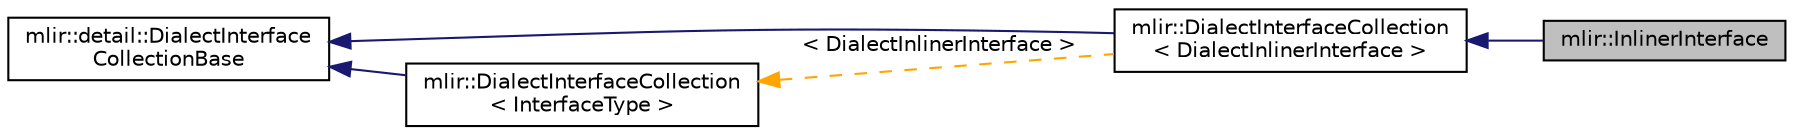 digraph "mlir::InlinerInterface"
{
  bgcolor="transparent";
  edge [fontname="Helvetica",fontsize="10",labelfontname="Helvetica",labelfontsize="10"];
  node [fontname="Helvetica",fontsize="10",shape=record];
  rankdir="LR";
  Node0 [label="mlir::InlinerInterface",height=0.2,width=0.4,color="black", fillcolor="grey75", style="filled", fontcolor="black"];
  Node1 -> Node0 [dir="back",color="midnightblue",fontsize="10",style="solid",fontname="Helvetica"];
  Node1 [label="mlir::DialectInterfaceCollection\l\< DialectInlinerInterface \>",height=0.2,width=0.4,color="black",URL="$classmlir_1_1DialectInterfaceCollection.html"];
  Node2 -> Node1 [dir="back",color="midnightblue",fontsize="10",style="solid",fontname="Helvetica"];
  Node2 [label="mlir::detail::DialectInterface\lCollectionBase",height=0.2,width=0.4,color="black",URL="$classmlir_1_1detail_1_1DialectInterfaceCollectionBase.html",tooltip="This class is the base class for a collection of instances for a specific interface kind..."];
  Node3 -> Node1 [dir="back",color="orange",fontsize="10",style="dashed",label=" \< DialectInlinerInterface \>" ,fontname="Helvetica"];
  Node3 [label="mlir::DialectInterfaceCollection\l\< InterfaceType \>",height=0.2,width=0.4,color="black",URL="$classmlir_1_1DialectInterfaceCollection.html",tooltip="A collection of dialect interfaces within a context, for a given concrete interface type..."];
  Node2 -> Node3 [dir="back",color="midnightblue",fontsize="10",style="solid",fontname="Helvetica"];
}
